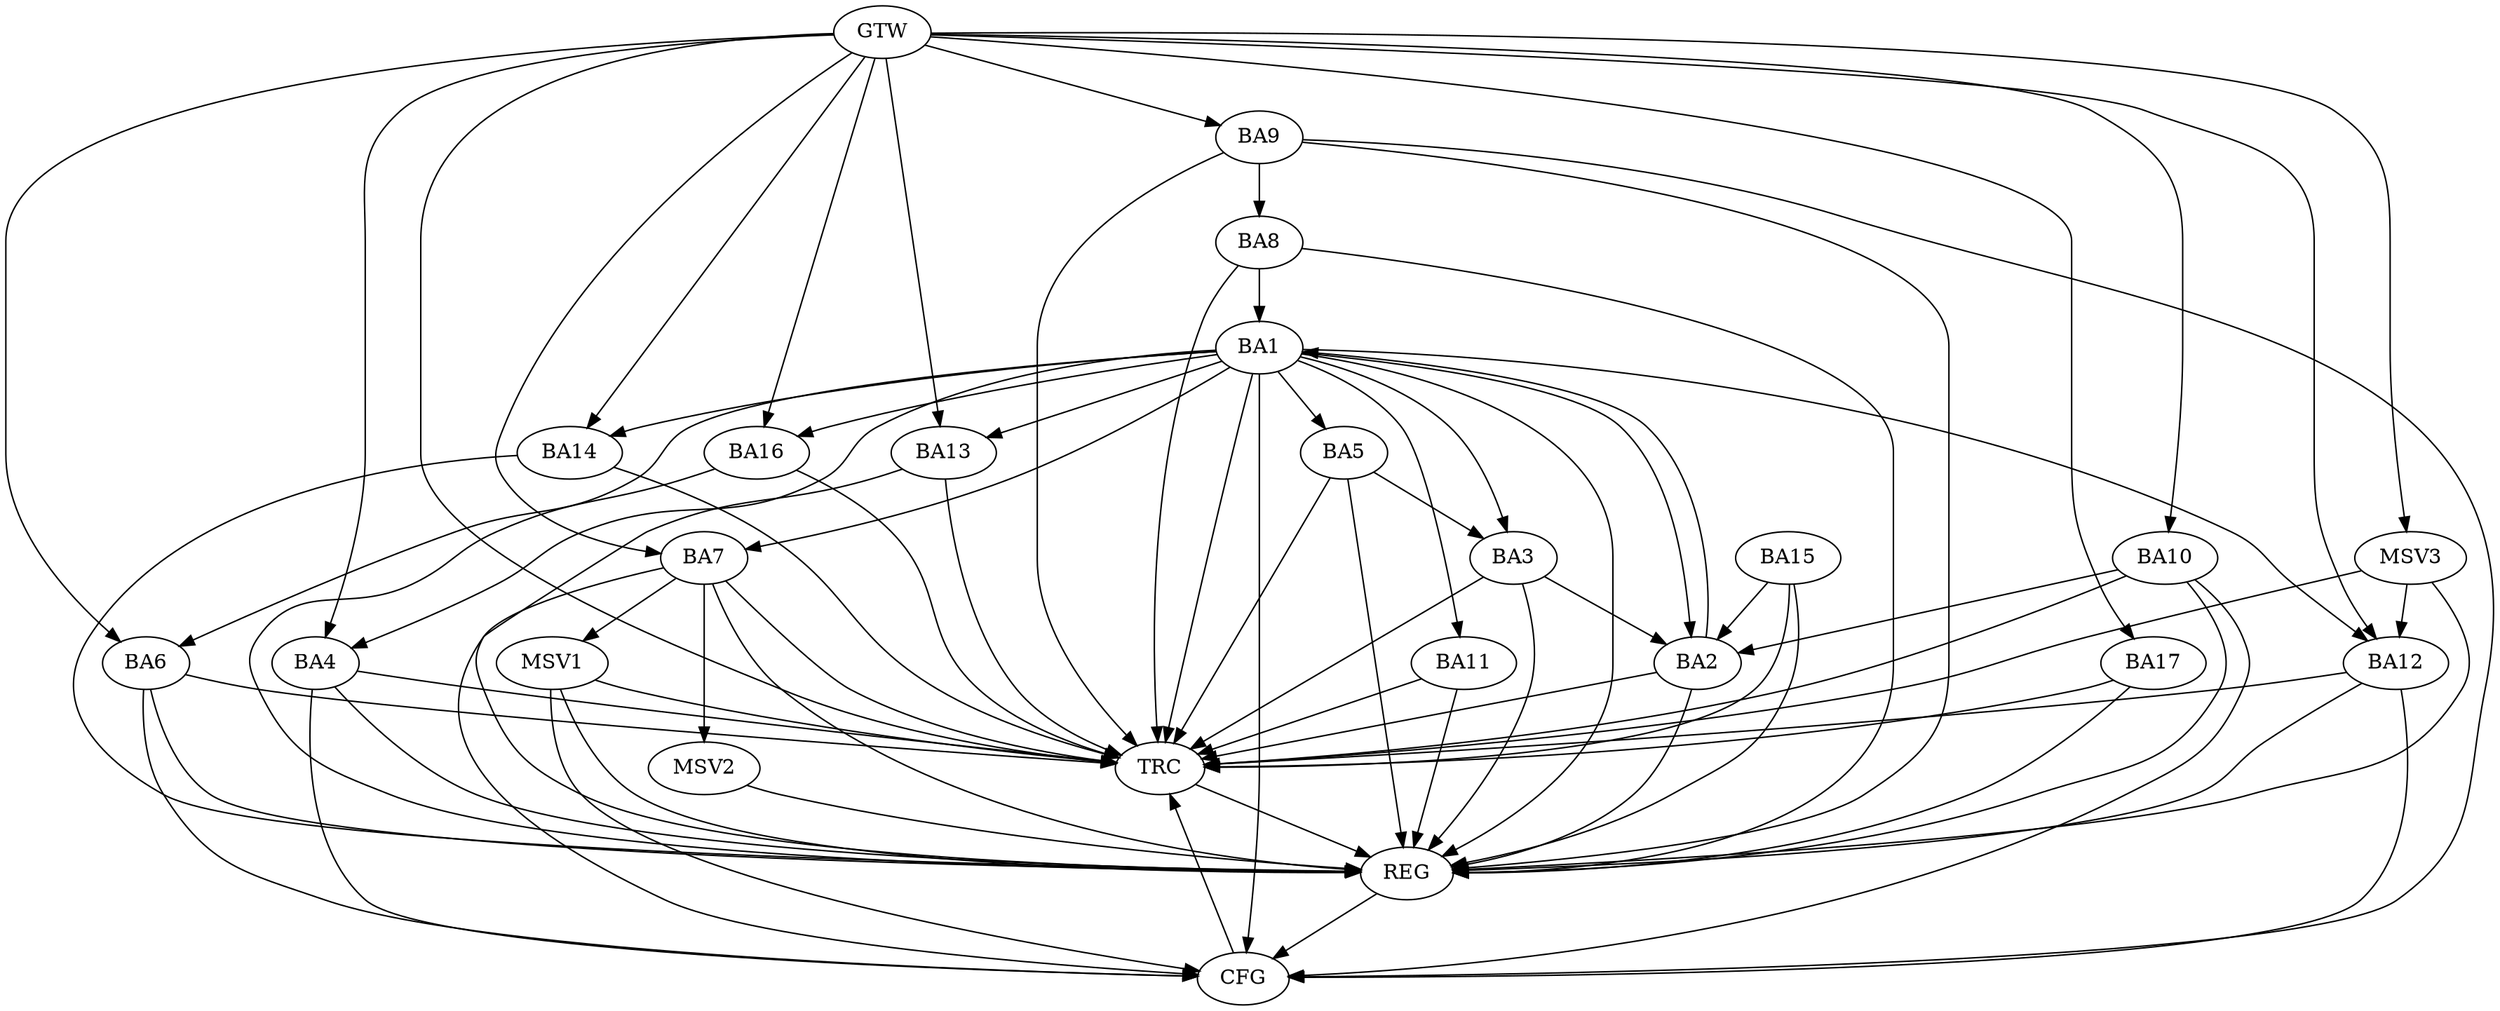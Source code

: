 strict digraph G {
  BA1 [ label="BA1" ];
  BA2 [ label="BA2" ];
  BA3 [ label="BA3" ];
  BA4 [ label="BA4" ];
  BA5 [ label="BA5" ];
  BA6 [ label="BA6" ];
  BA7 [ label="BA7" ];
  BA8 [ label="BA8" ];
  BA9 [ label="BA9" ];
  BA10 [ label="BA10" ];
  BA11 [ label="BA11" ];
  BA12 [ label="BA12" ];
  BA13 [ label="BA13" ];
  BA14 [ label="BA14" ];
  BA15 [ label="BA15" ];
  BA16 [ label="BA16" ];
  BA17 [ label="BA17" ];
  GTW [ label="GTW" ];
  REG [ label="REG" ];
  CFG [ label="CFG" ];
  TRC [ label="TRC" ];
  MSV1 [ label="MSV1" ];
  MSV2 [ label="MSV2" ];
  MSV3 [ label="MSV3" ];
  BA1 -> BA2;
  BA2 -> BA1;
  BA3 -> BA2;
  BA5 -> BA3;
  BA8 -> BA1;
  BA9 -> BA8;
  BA10 -> BA2;
  BA15 -> BA2;
  GTW -> BA4;
  GTW -> BA6;
  GTW -> BA7;
  GTW -> BA9;
  GTW -> BA10;
  GTW -> BA12;
  GTW -> BA13;
  GTW -> BA14;
  GTW -> BA16;
  GTW -> BA17;
  BA1 -> REG;
  BA2 -> REG;
  BA3 -> REG;
  BA4 -> REG;
  BA5 -> REG;
  BA6 -> REG;
  BA7 -> REG;
  BA8 -> REG;
  BA9 -> REG;
  BA10 -> REG;
  BA11 -> REG;
  BA12 -> REG;
  BA13 -> REG;
  BA14 -> REG;
  BA15 -> REG;
  BA16 -> REG;
  BA17 -> REG;
  BA4 -> CFG;
  BA9 -> CFG;
  BA1 -> CFG;
  BA7 -> CFG;
  BA6 -> CFG;
  BA10 -> CFG;
  BA12 -> CFG;
  REG -> CFG;
  BA1 -> TRC;
  BA2 -> TRC;
  BA3 -> TRC;
  BA4 -> TRC;
  BA5 -> TRC;
  BA6 -> TRC;
  BA7 -> TRC;
  BA8 -> TRC;
  BA9 -> TRC;
  BA10 -> TRC;
  BA11 -> TRC;
  BA12 -> TRC;
  BA13 -> TRC;
  BA14 -> TRC;
  BA15 -> TRC;
  BA16 -> TRC;
  BA17 -> TRC;
  GTW -> TRC;
  CFG -> TRC;
  TRC -> REG;
  BA1 -> BA5;
  BA1 -> BA6;
  BA1 -> BA11;
  BA1 -> BA16;
  BA1 -> BA12;
  BA1 -> BA13;
  BA1 -> BA4;
  BA1 -> BA7;
  BA1 -> BA14;
  BA1 -> BA3;
  BA7 -> MSV1;
  MSV1 -> REG;
  MSV1 -> TRC;
  MSV1 -> CFG;
  BA7 -> MSV2;
  MSV2 -> REG;
  MSV3 -> BA12;
  GTW -> MSV3;
  MSV3 -> REG;
  MSV3 -> TRC;
}
